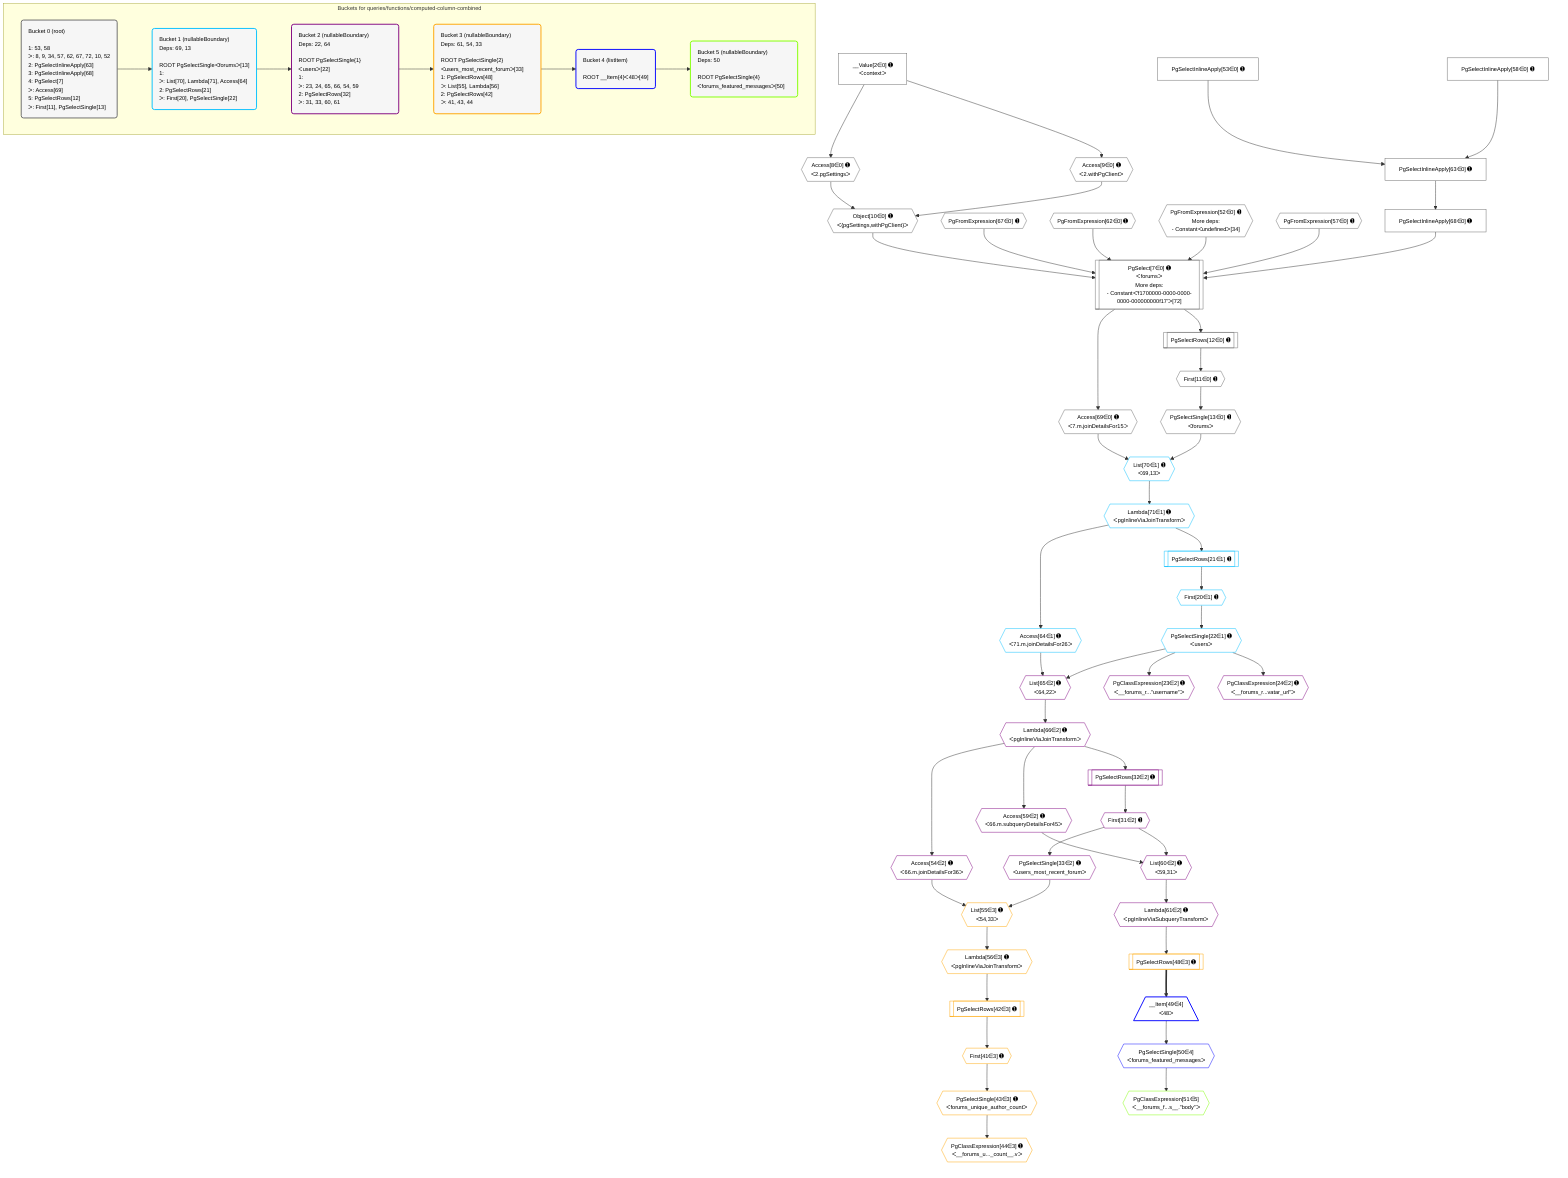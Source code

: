 %%{init: {'themeVariables': { 'fontSize': '12px'}}}%%
graph TD
    classDef path fill:#eee,stroke:#000,color:#000
    classDef plan fill:#fff,stroke-width:1px,color:#000
    classDef itemplan fill:#fff,stroke-width:2px,color:#000
    classDef unbatchedplan fill:#dff,stroke-width:1px,color:#000
    classDef sideeffectplan fill:#fcc,stroke-width:2px,color:#000
    classDef bucket fill:#f6f6f6,color:#000,stroke-width:2px,text-align:left

    subgraph "Buckets for queries/functions/computed-column-combined"
    Bucket0("Bucket 0 (root)<br /><br />1: 53, 58<br />ᐳ: 8, 9, 34, 57, 62, 67, 72, 10, 52<br />2: PgSelectInlineApply[63]<br />3: PgSelectInlineApply[68]<br />4: PgSelect[7]<br />ᐳ: Access[69]<br />5: PgSelectRows[12]<br />ᐳ: First[11], PgSelectSingle[13]"):::bucket
    Bucket1("Bucket 1 (nullableBoundary)<br />Deps: 69, 13<br /><br />ROOT PgSelectSingleᐸforumsᐳ[13]<br />1: <br />ᐳ: List[70], Lambda[71], Access[64]<br />2: PgSelectRows[21]<br />ᐳ: First[20], PgSelectSingle[22]"):::bucket
    Bucket2("Bucket 2 (nullableBoundary)<br />Deps: 22, 64<br /><br />ROOT PgSelectSingle{1}ᐸusersᐳ[22]<br />1: <br />ᐳ: 23, 24, 65, 66, 54, 59<br />2: PgSelectRows[32]<br />ᐳ: 31, 33, 60, 61"):::bucket
    Bucket3("Bucket 3 (nullableBoundary)<br />Deps: 61, 54, 33<br /><br />ROOT PgSelectSingle{2}ᐸusers_most_recent_forumᐳ[33]<br />1: PgSelectRows[48]<br />ᐳ: List[55], Lambda[56]<br />2: PgSelectRows[42]<br />ᐳ: 41, 43, 44"):::bucket
    Bucket4("Bucket 4 (listItem)<br /><br />ROOT __Item{4}ᐸ48ᐳ[49]"):::bucket
    Bucket5("Bucket 5 (nullableBoundary)<br />Deps: 50<br /><br />ROOT PgSelectSingle{4}ᐸforums_featured_messagesᐳ[50]"):::bucket
    end
    Bucket0 --> Bucket1
    Bucket1 --> Bucket2
    Bucket2 --> Bucket3
    Bucket3 --> Bucket4
    Bucket4 --> Bucket5

    %% plan dependencies
    PgSelect7[["PgSelect[7∈0] ➊<br />ᐸforumsᐳ<br />More deps:<br />- Constantᐸ'f1700000-0000-0000-0000-000000000f17'ᐳ[72]"]]:::plan
    Object10{{"Object[10∈0] ➊<br />ᐸ{pgSettings,withPgClient}ᐳ"}}:::plan
    PgFromExpression67{{"PgFromExpression[67∈0] ➊"}}:::plan
    PgFromExpression62{{"PgFromExpression[62∈0] ➊"}}:::plan
    PgFromExpression52{{"PgFromExpression[52∈0] ➊<br />More deps:<br />- Constantᐸundefinedᐳ[34]"}}:::plan
    PgFromExpression57{{"PgFromExpression[57∈0] ➊"}}:::plan
    PgSelectInlineApply68["PgSelectInlineApply[68∈0] ➊"]:::plan
    Object10 & PgFromExpression67 & PgFromExpression62 & PgFromExpression52 & PgFromExpression57 & PgSelectInlineApply68 --> PgSelect7
    Access8{{"Access[8∈0] ➊<br />ᐸ2.pgSettingsᐳ"}}:::plan
    Access9{{"Access[9∈0] ➊<br />ᐸ2.withPgClientᐳ"}}:::plan
    Access8 & Access9 --> Object10
    PgSelectInlineApply63["PgSelectInlineApply[63∈0] ➊"]:::plan
    PgSelectInlineApply53["PgSelectInlineApply[53∈0] ➊"]:::plan
    PgSelectInlineApply58["PgSelectInlineApply[58∈0] ➊"]:::plan
    PgSelectInlineApply53 & PgSelectInlineApply58 --> PgSelectInlineApply63
    __Value2["__Value[2∈0] ➊<br />ᐸcontextᐳ"]:::plan
    __Value2 --> Access8
    __Value2 --> Access9
    First11{{"First[11∈0] ➊"}}:::plan
    PgSelectRows12[["PgSelectRows[12∈0] ➊"]]:::plan
    PgSelectRows12 --> First11
    PgSelect7 --> PgSelectRows12
    PgSelectSingle13{{"PgSelectSingle[13∈0] ➊<br />ᐸforumsᐳ"}}:::plan
    First11 --> PgSelectSingle13
    PgSelectInlineApply63 --> PgSelectInlineApply68
    Access69{{"Access[69∈0] ➊<br />ᐸ7.m.joinDetailsFor15ᐳ"}}:::plan
    PgSelect7 --> Access69
    List70{{"List[70∈1] ➊<br />ᐸ69,13ᐳ"}}:::plan
    Access69 & PgSelectSingle13 --> List70
    First20{{"First[20∈1] ➊"}}:::plan
    PgSelectRows21[["PgSelectRows[21∈1] ➊"]]:::plan
    PgSelectRows21 --> First20
    Lambda71{{"Lambda[71∈1] ➊<br />ᐸpgInlineViaJoinTransformᐳ"}}:::plan
    Lambda71 --> PgSelectRows21
    PgSelectSingle22{{"PgSelectSingle[22∈1] ➊<br />ᐸusersᐳ"}}:::plan
    First20 --> PgSelectSingle22
    Access64{{"Access[64∈1] ➊<br />ᐸ71.m.joinDetailsFor26ᐳ"}}:::plan
    Lambda71 --> Access64
    List70 --> Lambda71
    List60{{"List[60∈2] ➊<br />ᐸ59,31ᐳ"}}:::plan
    Access59{{"Access[59∈2] ➊<br />ᐸ66.m.subqueryDetailsFor45ᐳ"}}:::plan
    First31{{"First[31∈2] ➊"}}:::plan
    Access59 & First31 --> List60
    List65{{"List[65∈2] ➊<br />ᐸ64,22ᐳ"}}:::plan
    Access64 & PgSelectSingle22 --> List65
    PgClassExpression23{{"PgClassExpression[23∈2] ➊<br />ᐸ__forums_r...”username”ᐳ"}}:::plan
    PgSelectSingle22 --> PgClassExpression23
    PgClassExpression24{{"PgClassExpression[24∈2] ➊<br />ᐸ__forums_r...vatar_url”ᐳ"}}:::plan
    PgSelectSingle22 --> PgClassExpression24
    PgSelectRows32[["PgSelectRows[32∈2] ➊"]]:::plan
    PgSelectRows32 --> First31
    Lambda66{{"Lambda[66∈2] ➊<br />ᐸpgInlineViaJoinTransformᐳ"}}:::plan
    Lambda66 --> PgSelectRows32
    PgSelectSingle33{{"PgSelectSingle[33∈2] ➊<br />ᐸusers_most_recent_forumᐳ"}}:::plan
    First31 --> PgSelectSingle33
    Access54{{"Access[54∈2] ➊<br />ᐸ66.m.joinDetailsFor36ᐳ"}}:::plan
    Lambda66 --> Access54
    Lambda66 --> Access59
    Lambda61{{"Lambda[61∈2] ➊<br />ᐸpgInlineViaSubqueryTransformᐳ"}}:::plan
    List60 --> Lambda61
    List65 --> Lambda66
    List55{{"List[55∈3] ➊<br />ᐸ54,33ᐳ"}}:::plan
    Access54 & PgSelectSingle33 --> List55
    First41{{"First[41∈3] ➊"}}:::plan
    PgSelectRows42[["PgSelectRows[42∈3] ➊"]]:::plan
    PgSelectRows42 --> First41
    Lambda56{{"Lambda[56∈3] ➊<br />ᐸpgInlineViaJoinTransformᐳ"}}:::plan
    Lambda56 --> PgSelectRows42
    PgSelectSingle43{{"PgSelectSingle[43∈3] ➊<br />ᐸforums_unique_author_countᐳ"}}:::plan
    First41 --> PgSelectSingle43
    PgClassExpression44{{"PgClassExpression[44∈3] ➊<br />ᐸ__forums_u..._count__.vᐳ"}}:::plan
    PgSelectSingle43 --> PgClassExpression44
    PgSelectRows48[["PgSelectRows[48∈3] ➊"]]:::plan
    Lambda61 --> PgSelectRows48
    List55 --> Lambda56
    __Item49[/"__Item[49∈4]<br />ᐸ48ᐳ"\]:::itemplan
    PgSelectRows48 ==> __Item49
    PgSelectSingle50{{"PgSelectSingle[50∈4]<br />ᐸforums_featured_messagesᐳ"}}:::plan
    __Item49 --> PgSelectSingle50
    PgClassExpression51{{"PgClassExpression[51∈5]<br />ᐸ__forums_f...s__.”body”ᐳ"}}:::plan
    PgSelectSingle50 --> PgClassExpression51

    %% define steps
    classDef bucket0 stroke:#696969
    class Bucket0,__Value2,PgSelect7,Access8,Access9,Object10,First11,PgSelectRows12,PgSelectSingle13,PgFromExpression52,PgSelectInlineApply53,PgFromExpression57,PgSelectInlineApply58,PgFromExpression62,PgSelectInlineApply63,PgFromExpression67,PgSelectInlineApply68,Access69 bucket0
    classDef bucket1 stroke:#00bfff
    class Bucket1,First20,PgSelectRows21,PgSelectSingle22,Access64,List70,Lambda71 bucket1
    classDef bucket2 stroke:#7f007f
    class Bucket2,PgClassExpression23,PgClassExpression24,First31,PgSelectRows32,PgSelectSingle33,Access54,Access59,List60,Lambda61,List65,Lambda66 bucket2
    classDef bucket3 stroke:#ffa500
    class Bucket3,First41,PgSelectRows42,PgSelectSingle43,PgClassExpression44,PgSelectRows48,List55,Lambda56 bucket3
    classDef bucket4 stroke:#0000ff
    class Bucket4,__Item49,PgSelectSingle50 bucket4
    classDef bucket5 stroke:#7fff00
    class Bucket5,PgClassExpression51 bucket5